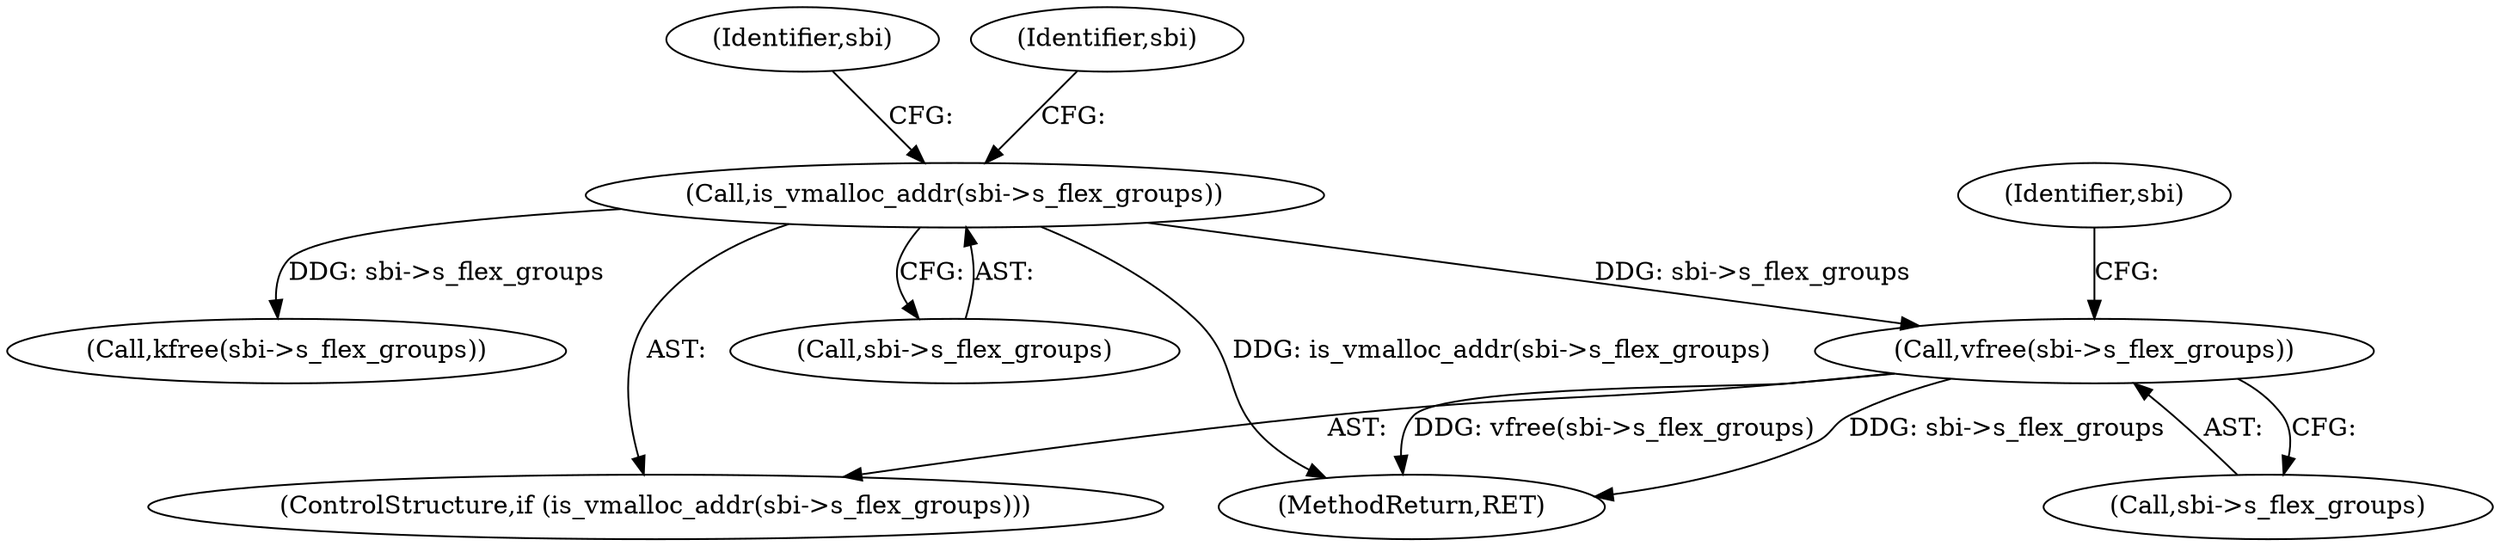 digraph "0_linux_0449641130f5652b344ef6fa39fa019d7e94660a@API" {
"1002131" [label="(Call,vfree(sbi->s_flex_groups))"];
"1002127" [label="(Call,is_vmalloc_addr(sbi->s_flex_groups))"];
"1002227" [label="(MethodReturn,RET)"];
"1002128" [label="(Call,sbi->s_flex_groups)"];
"1002127" [label="(Call,is_vmalloc_addr(sbi->s_flex_groups))"];
"1002136" [label="(Call,kfree(sbi->s_flex_groups))"];
"1002132" [label="(Call,sbi->s_flex_groups)"];
"1002126" [label="(ControlStructure,if (is_vmalloc_addr(sbi->s_flex_groups)))"];
"1002133" [label="(Identifier,sbi)"];
"1002143" [label="(Identifier,sbi)"];
"1002131" [label="(Call,vfree(sbi->s_flex_groups))"];
"1002138" [label="(Identifier,sbi)"];
"1002131" -> "1002126"  [label="AST: "];
"1002131" -> "1002132"  [label="CFG: "];
"1002132" -> "1002131"  [label="AST: "];
"1002143" -> "1002131"  [label="CFG: "];
"1002131" -> "1002227"  [label="DDG: vfree(sbi->s_flex_groups)"];
"1002131" -> "1002227"  [label="DDG: sbi->s_flex_groups"];
"1002127" -> "1002131"  [label="DDG: sbi->s_flex_groups"];
"1002127" -> "1002126"  [label="AST: "];
"1002127" -> "1002128"  [label="CFG: "];
"1002128" -> "1002127"  [label="AST: "];
"1002133" -> "1002127"  [label="CFG: "];
"1002138" -> "1002127"  [label="CFG: "];
"1002127" -> "1002227"  [label="DDG: is_vmalloc_addr(sbi->s_flex_groups)"];
"1002127" -> "1002136"  [label="DDG: sbi->s_flex_groups"];
}

